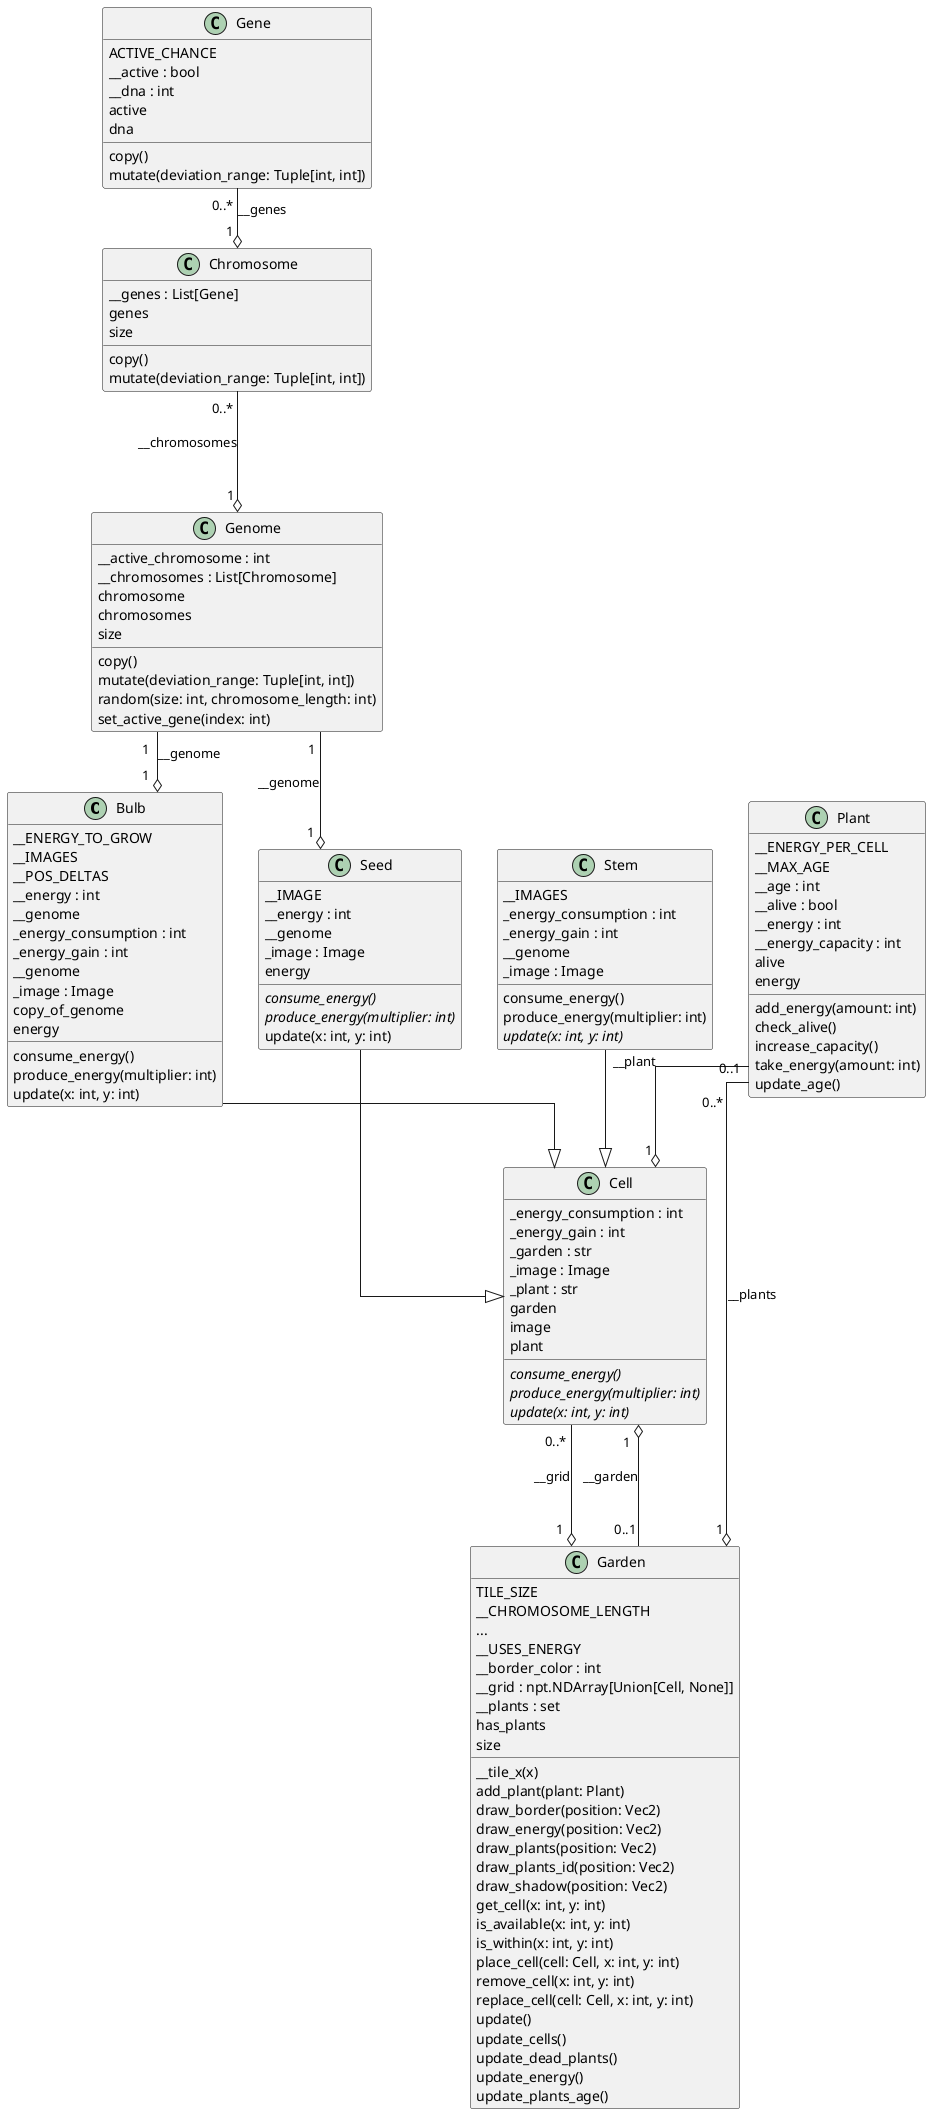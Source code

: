 @startuml Garden
set namespaceSeparator none
skinparam linetype polyline
skinparam linetype ortho
class "Bulb" as src.simulation.cell.Bulb {
  __ENERGY_TO_GROW
  __IMAGES
  __POS_DELTAS
  __energy : int
  __genome
  _energy_consumption : int
  _energy_gain : int
  __genome
  _image : Image
  copy_of_genome
  energy
  consume_energy()
  produce_energy(multiplier: int)
  update(x: int, y: int)
}
class "Cell" as src.simulation.cell.Cell {
  _energy_consumption : int
  _energy_gain : int
  _garden : str
  _image : Image
  _plant : str
  garden
  image
  plant
  {abstract}consume_energy()
  {abstract}produce_energy(multiplier: int)
  {abstract}update(x: int, y: int)
}
class "Chromosome" as src.simulation.genome.Chromosome {
  __genes : List[Gene]
  genes
  size
  copy()
  mutate(deviation_range: Tuple[int, int])
}
class "Garden" as src.simulation.garden.Garden {
  TILE_SIZE
  __CHROMOSOME_LENGTH
    ...
  __USES_ENERGY
  __border_color : int
  __grid : npt.NDArray[Union[Cell, None]]
  __plants : set
  has_plants
  size
  __tile_x(x)
  add_plant(plant: Plant)
  draw_border(position: Vec2)
  draw_energy(position: Vec2)
  draw_plants(position: Vec2)
  draw_plants_id(position: Vec2)
  draw_shadow(position: Vec2)
  get_cell(x: int, y: int)
  is_available(x: int, y: int)
  is_within(x: int, y: int)
  place_cell(cell: Cell, x: int, y: int)
  remove_cell(x: int, y: int)
  replace_cell(cell: Cell, x: int, y: int)
  update()
  update_cells()
  update_dead_plants()
  update_energy()
  update_plants_age()
}
class "Gene" as src.simulation.genome.Gene {
  ACTIVE_CHANCE
  __active : bool
  __dna : int
  active
  dna
  copy()
  mutate(deviation_range: Tuple[int, int])
}
class "Genome" as src.simulation.genome.Genome {
  __active_chromosome : int
  __chromosomes : List[Chromosome]
  chromosome
  chromosomes
  size
  copy()
  mutate(deviation_range: Tuple[int, int])
  random(size: int, chromosome_length: int)
  set_active_gene(index: int)
}
class "Plant" as src.simulation.garden.Plant {
  __ENERGY_PER_CELL
  __MAX_AGE
  __age : int
  __alive : bool
  __energy : int
  __energy_capacity : int
  alive
  energy
  add_energy(amount: int)
  check_alive()
  increase_capacity()
  take_energy(amount: int)
  update_age()
}
class "Seed" as src.simulation.cell.Seed {
  __IMAGE
  __energy : int
  __genome
  _image : Image
  energy
  {abstract}consume_energy()
  {abstract}produce_energy(multiplier: int)
  update(x: int, y: int)
}
class "Stem" as src.simulation.cell.Stem {
  __IMAGES
  _energy_consumption : int
  _energy_gain : int
  __genome
  _image : Image
  consume_energy()
  produce_energy(multiplier: int)
  {abstract}update(x: int, y: int)
}
src.simulation.cell.Bulb --|> src.simulation.cell.Cell
src.simulation.cell.Seed --|> src.simulation.cell.Cell
src.simulation.cell.Stem --|> src.simulation.cell.Cell
src.simulation.genome.Gene "0..* " --o "1 " src.simulation.genome.Chromosome : __genes
src.simulation.genome.Chromosome "0..* " ---o "1 " src.simulation.genome.Genome : __chromosomes
src.simulation.genome.Genome "1 " --o "1   " src.simulation.cell.Bulb : __genome
src.simulation.genome.Genome "1   " --o "1 " src.simulation.cell.Seed : __genome
src.simulation.garden.Plant "0..*     " --o "1  " src.simulation.garden.Garden : __plants
src.simulation.cell.Cell "0..* " --o "1  " src.simulation.garden.Garden : __grid
src.simulation.garden.Plant "0..1" --o "1  " src.simulation.cell.Cell : __plant
src.simulation.garden.Garden "0..1 " ---o "1   " src.simulation.cell.Cell : __garden
@enduml
